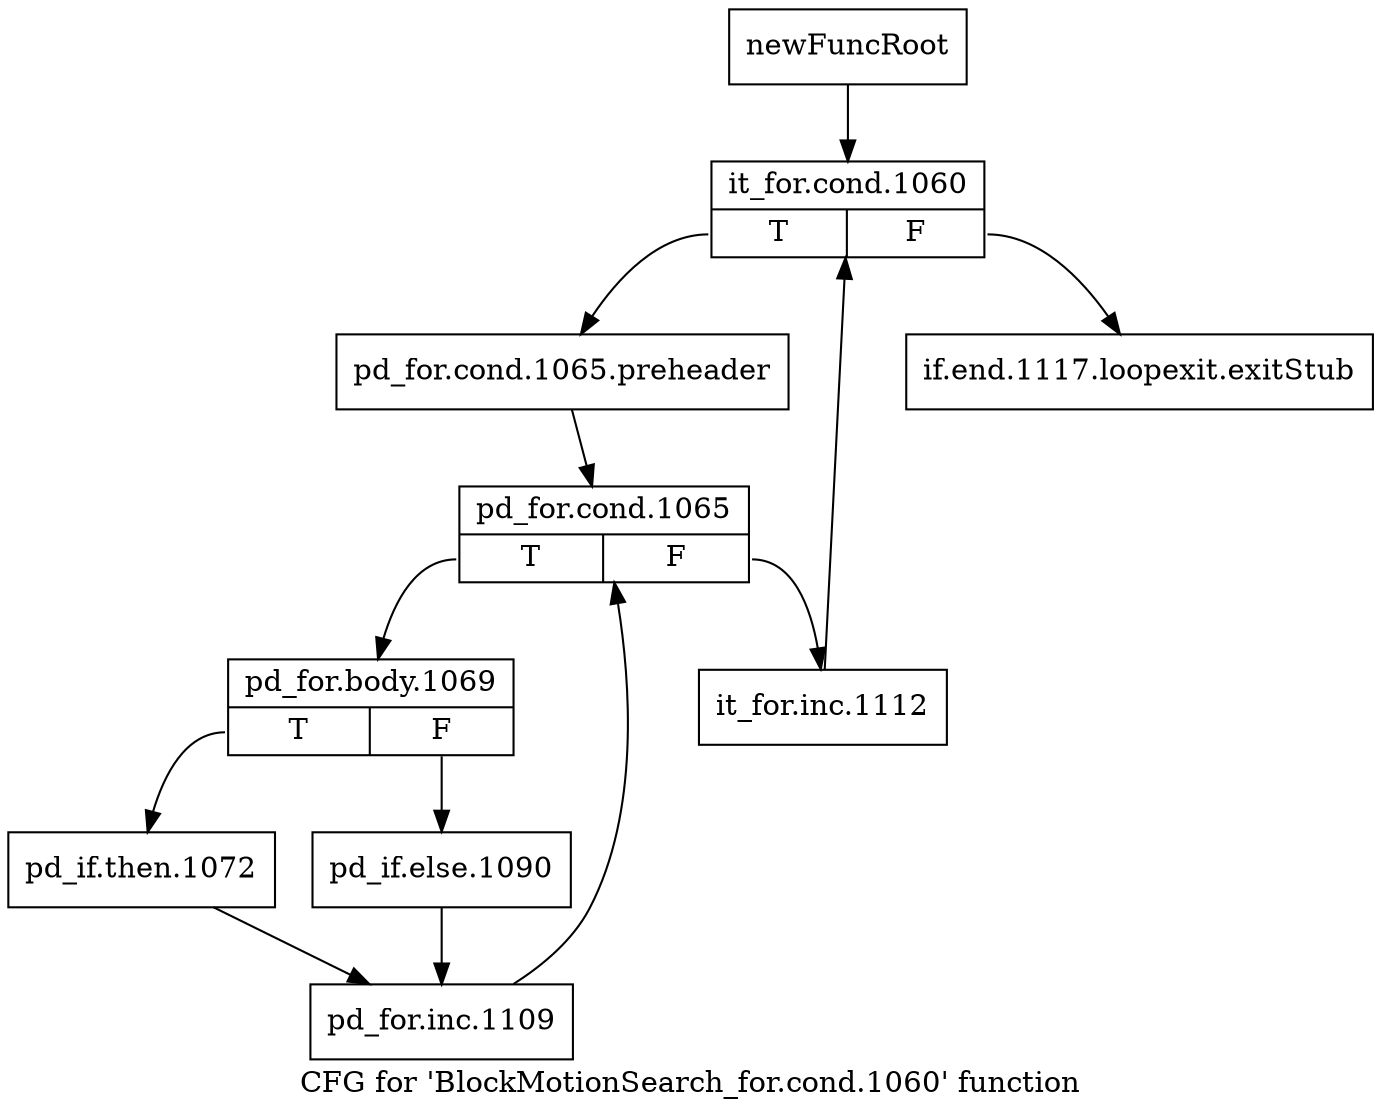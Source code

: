 digraph "CFG for 'BlockMotionSearch_for.cond.1060' function" {
	label="CFG for 'BlockMotionSearch_for.cond.1060' function";

	Node0x29f8a40 [shape=record,label="{newFuncRoot}"];
	Node0x29f8a40 -> Node0x29f8ae0;
	Node0x29f8a90 [shape=record,label="{if.end.1117.loopexit.exitStub}"];
	Node0x29f8ae0 [shape=record,label="{it_for.cond.1060|{<s0>T|<s1>F}}"];
	Node0x29f8ae0:s0 -> Node0x29f8b30;
	Node0x29f8ae0:s1 -> Node0x29f8a90;
	Node0x29f8b30 [shape=record,label="{pd_for.cond.1065.preheader}"];
	Node0x29f8b30 -> Node0x29f8b80;
	Node0x29f8b80 [shape=record,label="{pd_for.cond.1065|{<s0>T|<s1>F}}"];
	Node0x29f8b80:s0 -> Node0x29f8c20;
	Node0x29f8b80:s1 -> Node0x29f8bd0;
	Node0x29f8bd0 [shape=record,label="{it_for.inc.1112}"];
	Node0x29f8bd0 -> Node0x29f8ae0;
	Node0x29f8c20 [shape=record,label="{pd_for.body.1069|{<s0>T|<s1>F}}"];
	Node0x29f8c20:s0 -> Node0x29f8cc0;
	Node0x29f8c20:s1 -> Node0x29f8c70;
	Node0x29f8c70 [shape=record,label="{pd_if.else.1090}"];
	Node0x29f8c70 -> Node0x29f8d10;
	Node0x29f8cc0 [shape=record,label="{pd_if.then.1072}"];
	Node0x29f8cc0 -> Node0x29f8d10;
	Node0x29f8d10 [shape=record,label="{pd_for.inc.1109}"];
	Node0x29f8d10 -> Node0x29f8b80;
}
